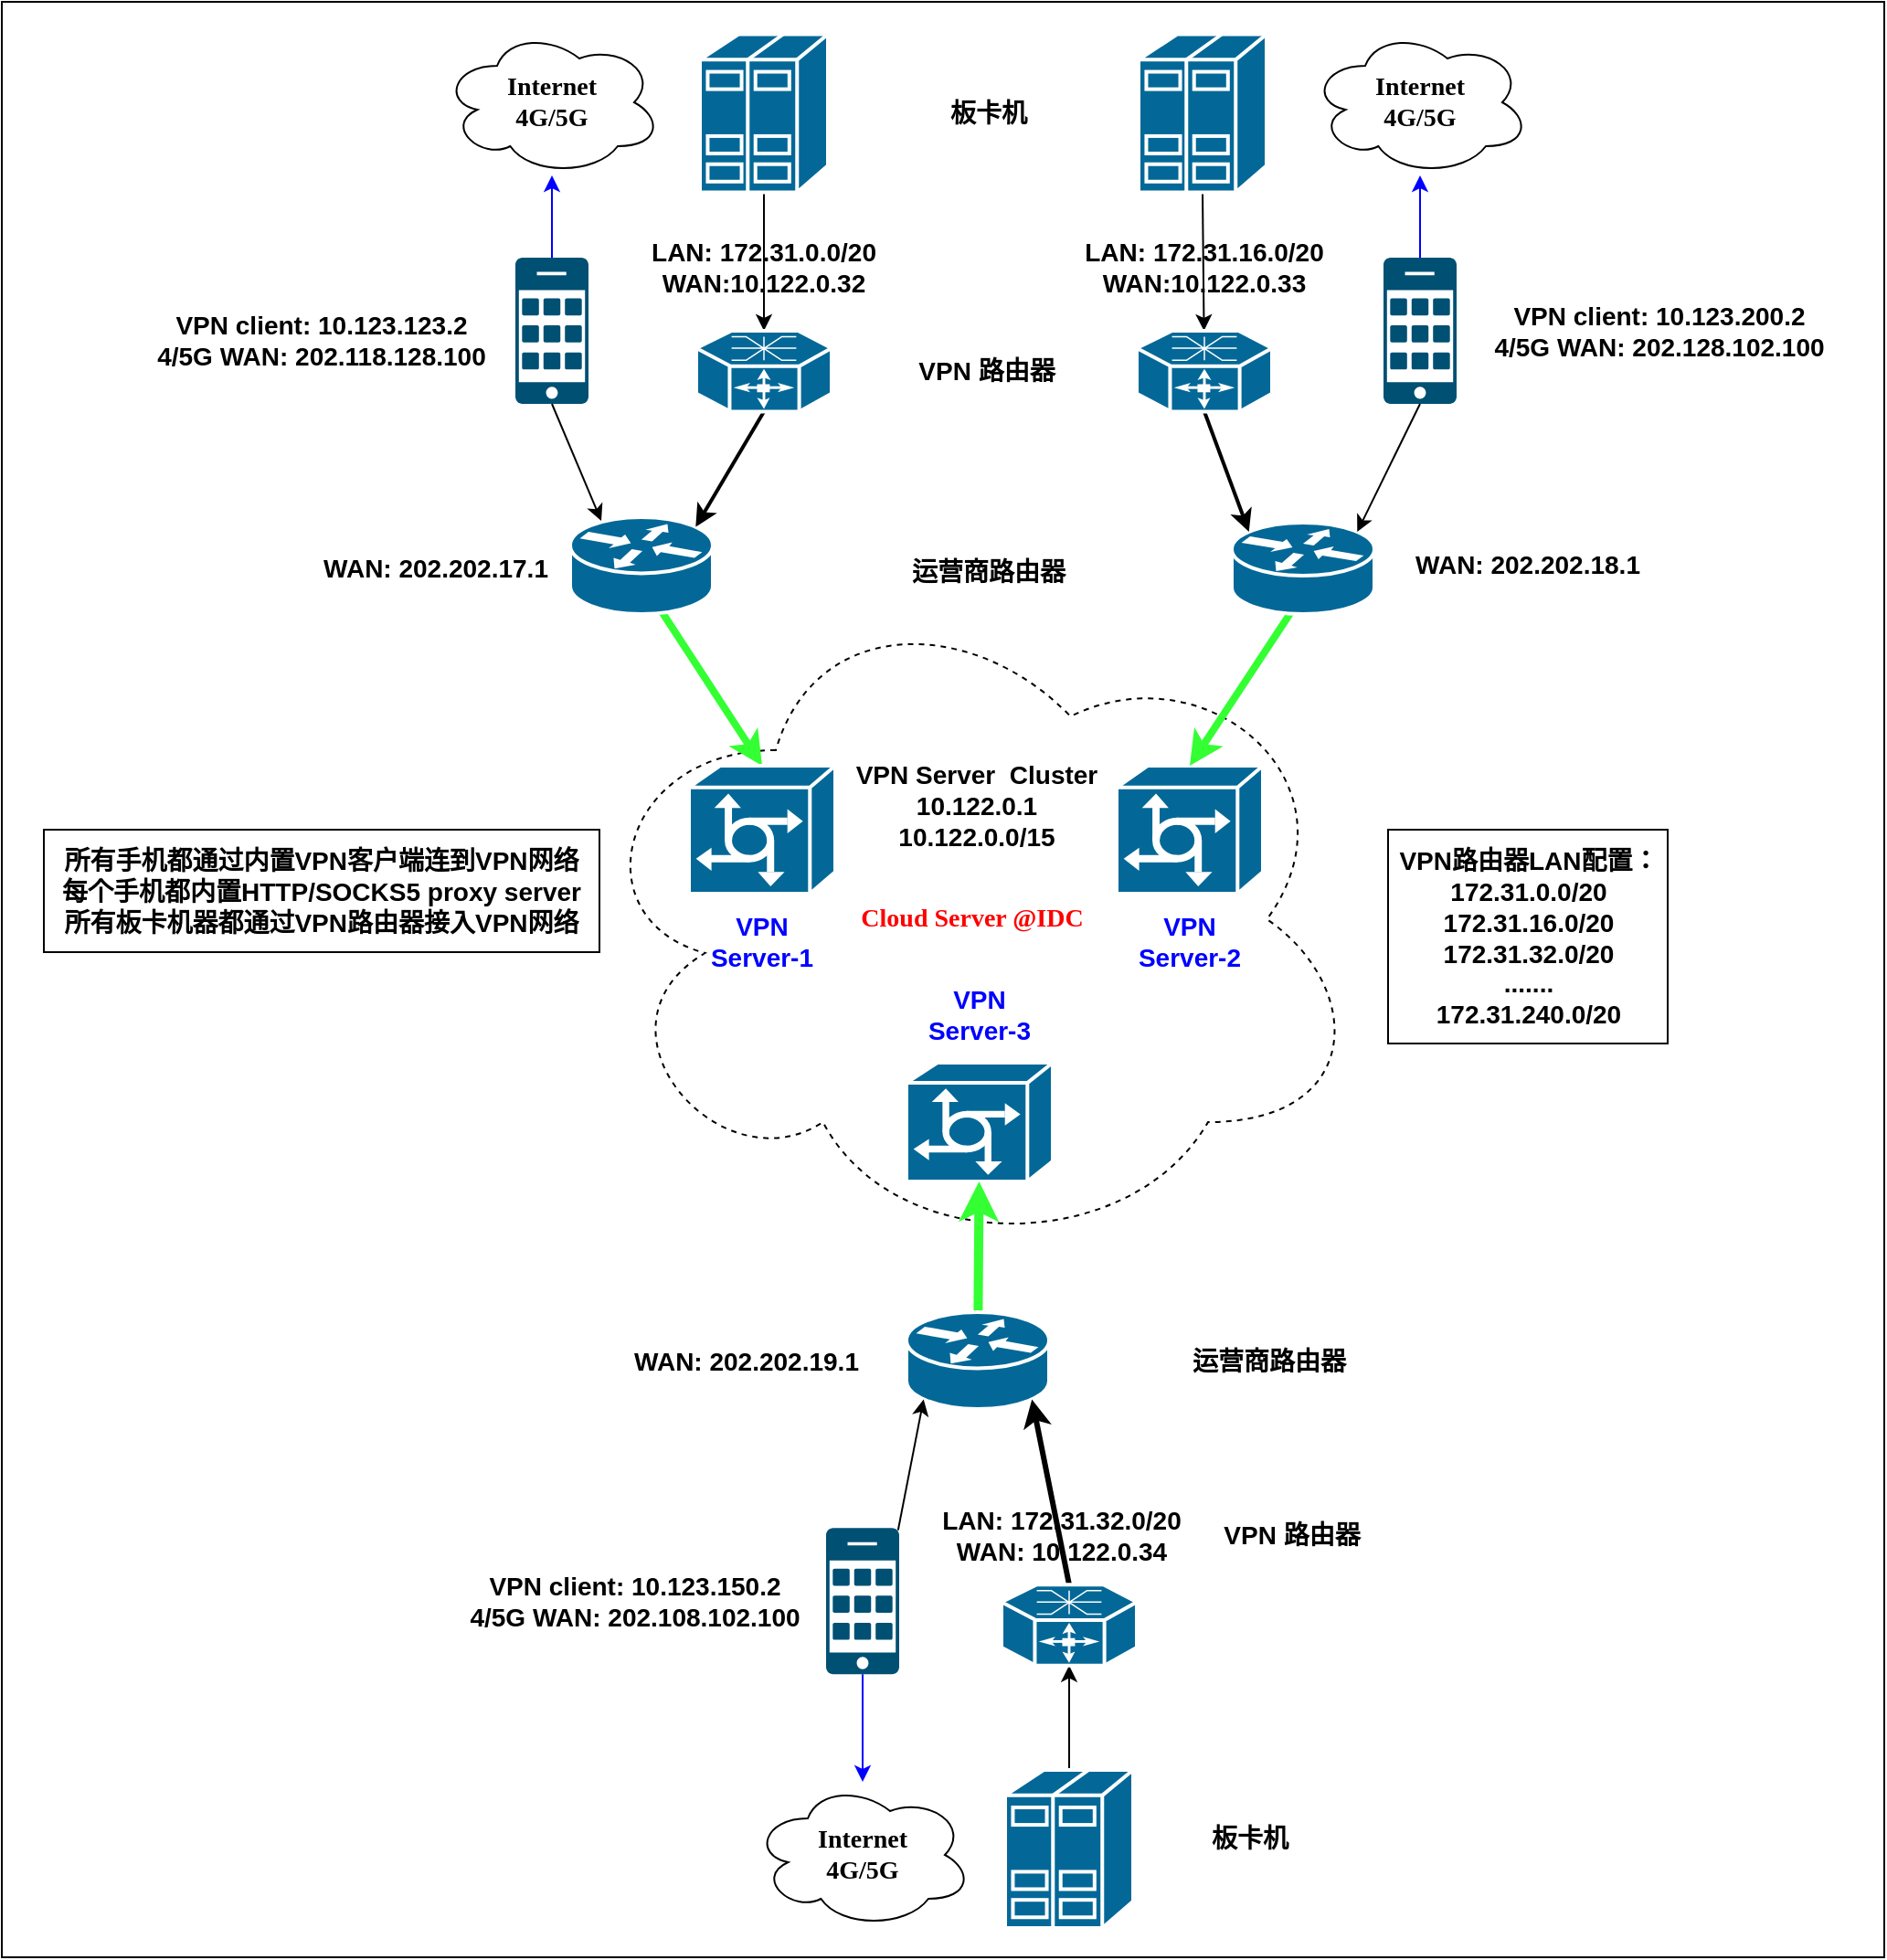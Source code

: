<mxfile version="22.1.18" type="github">
  <diagram name="Page-1" id="c37626ed-c26b-45fb-9056-f9ebc6bb27b6">
    <mxGraphModel dx="1371" dy="820" grid="1" gridSize="10" guides="1" tooltips="1" connect="1" arrows="1" fold="1" page="1" pageScale="1" pageWidth="1100" pageHeight="850" background="none" math="0" shadow="0">
      <root>
        <mxCell id="0" />
        <mxCell id="1" parent="0" />
        <mxCell id="S_sPbkYQBEdyX1OrUYLS-71" value="" style="whiteSpace=wrap;html=1;fontColor=#0000FF;" parent="1" vertex="1">
          <mxGeometry x="380" width="1030" height="1070" as="geometry" />
        </mxCell>
        <mxCell id="1c7a67bf8fd3230f-14" value="&lt;font style=&quot;font-size: 14px;&quot;&gt;&lt;b&gt;Cloud Server @IDC&lt;/b&gt;&lt;/font&gt;" style="ellipse;shape=cloud;whiteSpace=wrap;html=1;rounded=0;shadow=0;comic=0;strokeWidth=1;fontFamily=Verdana;fontSize=12;fontColor=#ff0000;dashed=1;" parent="1" vertex="1">
          <mxGeometry x="696" y="317" width="430" height="370" as="geometry" />
        </mxCell>
        <mxCell id="1c7a67bf8fd3230f-15" value="&lt;font style=&quot;font-size: 14px;&quot;&gt;&lt;b&gt;Internet&lt;br&gt;4G/5G&lt;br&gt;&lt;/b&gt;&lt;/font&gt;" style="ellipse;shape=cloud;whiteSpace=wrap;html=1;rounded=0;shadow=0;comic=0;strokeWidth=1;fontFamily=Verdana;fontSize=12;" parent="1" vertex="1">
          <mxGeometry x="621" y="15" width="120" height="80" as="geometry" />
        </mxCell>
        <mxCell id="S_sPbkYQBEdyX1OrUYLS-35" value="" style="edgeStyle=none;rounded=0;orthogonalLoop=1;jettySize=auto;html=1;entryX=0.5;entryY=0;entryDx=0;entryDy=0;entryPerimeter=0;exitX=0.628;exitY=0.943;exitDx=0;exitDy=0;exitPerimeter=0;strokeColor=#33FF33;strokeWidth=4;" parent="1" source="1c7a67bf8fd3230f-46" target="S_sPbkYQBEdyX1OrUYLS-4" edge="1">
          <mxGeometry relative="1" as="geometry">
            <mxPoint x="767.725" y="335.0" as="sourcePoint" />
            <mxPoint x="798" y="326" as="targetPoint" />
          </mxGeometry>
        </mxCell>
        <mxCell id="1c7a67bf8fd3230f-46" value="" style="shape=mxgraph.cisco.routers.router;html=1;dashed=0;fillColor=#036897;strokeColor=#ffffff;strokeWidth=2;verticalLabelPosition=bottom;verticalAlign=top;rounded=0;shadow=0;comic=0;fontFamily=Verdana;fontSize=12;" parent="1" vertex="1">
          <mxGeometry x="691" y="282" width="78" height="53" as="geometry" />
        </mxCell>
        <mxCell id="uUEsW44nPsR5bQiczD3k-1" value="" style="edgeStyle=orthogonalEdgeStyle;rounded=0;orthogonalLoop=1;jettySize=auto;html=1;strokeColor=#0000FF;" parent="1" source="S_sPbkYQBEdyX1OrUYLS-1" target="1c7a67bf8fd3230f-15" edge="1">
          <mxGeometry relative="1" as="geometry" />
        </mxCell>
        <mxCell id="S_sPbkYQBEdyX1OrUYLS-1" value="" style="sketch=0;points=[[0.015,0.015,0],[0.985,0.015,0],[0.985,0.985,0],[0.015,0.985,0],[0.25,0,0],[0.5,0,0],[0.75,0,0],[1,0.25,0],[1,0.5,0],[1,0.75,0],[0.75,1,0],[0.5,1,0],[0.25,1,0],[0,0.75,0],[0,0.5,0],[0,0.25,0]];verticalLabelPosition=bottom;html=1;verticalAlign=top;aspect=fixed;align=center;pointerEvents=1;shape=mxgraph.cisco19.cell_phone;fillColor=#005073;strokeColor=none;" parent="1" vertex="1">
          <mxGeometry x="661" y="140" width="40" height="80" as="geometry" />
        </mxCell>
        <mxCell id="S_sPbkYQBEdyX1OrUYLS-4" value="" style="shape=mxgraph.cisco.servers.communications_server;sketch=0;html=1;pointerEvents=1;dashed=0;fillColor=#036897;strokeColor=#ffffff;strokeWidth=2;verticalLabelPosition=bottom;verticalAlign=top;align=center;outlineConnect=0;" parent="1" vertex="1">
          <mxGeometry x="756" y="418" width="80" height="70" as="geometry" />
        </mxCell>
        <mxCell id="S_sPbkYQBEdyX1OrUYLS-48" style="edgeStyle=none;rounded=0;orthogonalLoop=1;jettySize=auto;html=1;exitX=0.5;exitY=1;exitDx=0;exitDy=0;exitPerimeter=0;" parent="1" source="S_sPbkYQBEdyX1OrUYLS-5" target="S_sPbkYQBEdyX1OrUYLS-47" edge="1">
          <mxGeometry relative="1" as="geometry" />
        </mxCell>
        <mxCell id="S_sPbkYQBEdyX1OrUYLS-5" value="" style="shape=mxgraph.cisco.servers.standard_host;sketch=0;html=1;pointerEvents=1;dashed=0;fillColor=#036897;strokeColor=#ffffff;strokeWidth=2;verticalLabelPosition=bottom;verticalAlign=top;align=center;outlineConnect=0;" parent="1" vertex="1">
          <mxGeometry x="762" y="17.75" width="70" height="86.5" as="geometry" />
        </mxCell>
        <mxCell id="S_sPbkYQBEdyX1OrUYLS-7" style="edgeStyle=none;rounded=0;orthogonalLoop=1;jettySize=auto;html=1;exitX=0.5;exitY=1;exitDx=0;exitDy=0;exitPerimeter=0;entryX=0.218;entryY=0.038;entryDx=0;entryDy=0;entryPerimeter=0;" parent="1" source="S_sPbkYQBEdyX1OrUYLS-1" target="1c7a67bf8fd3230f-46" edge="1">
          <mxGeometry relative="1" as="geometry" />
        </mxCell>
        <mxCell id="S_sPbkYQBEdyX1OrUYLS-8" style="edgeStyle=none;rounded=0;orthogonalLoop=1;jettySize=auto;html=1;entryX=0.88;entryY=0.1;entryDx=0;entryDy=0;entryPerimeter=0;exitX=0.5;exitY=1;exitDx=0;exitDy=0;exitPerimeter=0;strokeWidth=2;" parent="1" source="S_sPbkYQBEdyX1OrUYLS-47" target="1c7a67bf8fd3230f-46" edge="1">
          <mxGeometry relative="1" as="geometry">
            <mxPoint x="800" y="220" as="sourcePoint" />
          </mxGeometry>
        </mxCell>
        <mxCell id="S_sPbkYQBEdyX1OrUYLS-10" value="" style="shape=mxgraph.cisco.servers.communications_server;sketch=0;html=1;pointerEvents=1;dashed=0;fillColor=#036897;strokeColor=#ffffff;strokeWidth=2;verticalLabelPosition=bottom;verticalAlign=top;align=center;outlineConnect=0;" parent="1" vertex="1">
          <mxGeometry x="990" y="418" width="80" height="70" as="geometry" />
        </mxCell>
        <mxCell id="S_sPbkYQBEdyX1OrUYLS-11" value="" style="shape=mxgraph.cisco.servers.communications_server;sketch=0;html=1;pointerEvents=1;dashed=0;fillColor=#036897;strokeColor=#ffffff;strokeWidth=2;verticalLabelPosition=bottom;verticalAlign=top;align=center;outlineConnect=0;" parent="1" vertex="1">
          <mxGeometry x="875" y="580.5" width="80" height="65" as="geometry" />
        </mxCell>
        <mxCell id="S_sPbkYQBEdyX1OrUYLS-12" value="&lt;font style=&quot;font-size: 14px;&quot;&gt;&lt;b&gt;VPN Server-1&lt;/b&gt;&lt;/font&gt;" style="text;strokeColor=none;align=center;fillColor=#FFFFFF;html=1;verticalAlign=middle;whiteSpace=wrap;rounded=0;fontColor=#0000FF;" parent="1" vertex="1">
          <mxGeometry x="766" y="499" width="60" height="30" as="geometry" />
        </mxCell>
        <mxCell id="S_sPbkYQBEdyX1OrUYLS-13" value="&lt;font style=&quot;font-size: 14px;&quot;&gt;&lt;b&gt;VPN Server-3&lt;/b&gt;&lt;/font&gt;" style="text;strokeColor=none;align=center;fillColor=#FFFFFF;html=1;verticalAlign=middle;whiteSpace=wrap;rounded=0;fontColor=#0000FF;" parent="1" vertex="1">
          <mxGeometry x="885" y="539" width="60" height="30" as="geometry" />
        </mxCell>
        <mxCell id="S_sPbkYQBEdyX1OrUYLS-14" value="&lt;font style=&quot;font-size: 14px;&quot;&gt;&lt;b&gt;VPN Server-2&lt;/b&gt;&lt;/font&gt;" style="text;strokeColor=none;align=center;fillColor=#FFFFFF;html=1;verticalAlign=middle;whiteSpace=wrap;rounded=0;fontColor=#0000FF;" parent="1" vertex="1">
          <mxGeometry x="1000" y="499" width="60" height="30" as="geometry" />
        </mxCell>
        <mxCell id="S_sPbkYQBEdyX1OrUYLS-17" value="&lt;font style=&quot;font-size: 14px;&quot;&gt;&lt;b&gt;Internet&lt;br&gt;4G/5G&lt;br&gt;&lt;/b&gt;&lt;/font&gt;" style="ellipse;shape=cloud;whiteSpace=wrap;html=1;rounded=0;shadow=0;comic=0;strokeWidth=1;fontFamily=Verdana;fontSize=12;" parent="1" vertex="1">
          <mxGeometry x="1096" y="15" width="120" height="80" as="geometry" />
        </mxCell>
        <mxCell id="S_sPbkYQBEdyX1OrUYLS-58" value="" style="edgeStyle=none;rounded=0;orthogonalLoop=1;jettySize=auto;html=1;entryX=0.5;entryY=0;entryDx=0;entryDy=0;entryPerimeter=0;exitX=0.416;exitY=0.977;exitDx=0;exitDy=0;exitPerimeter=0;strokeColor=#33FF33;strokeWidth=4;" parent="1" source="S_sPbkYQBEdyX1OrUYLS-18" target="S_sPbkYQBEdyX1OrUYLS-10" edge="1">
          <mxGeometry relative="1" as="geometry">
            <mxPoint x="1110" y="332" as="sourcePoint" />
            <Array as="points" />
          </mxGeometry>
        </mxCell>
        <mxCell id="S_sPbkYQBEdyX1OrUYLS-18" value="" style="shape=mxgraph.cisco.routers.router;html=1;dashed=0;fillColor=#036897;strokeColor=#ffffff;strokeWidth=2;verticalLabelPosition=bottom;verticalAlign=top;rounded=0;shadow=0;comic=0;fontFamily=Verdana;fontSize=12;" parent="1" vertex="1">
          <mxGeometry x="1053" y="285" width="78" height="50" as="geometry" />
        </mxCell>
        <mxCell id="uUEsW44nPsR5bQiczD3k-3" value="" style="edgeStyle=orthogonalEdgeStyle;rounded=0;orthogonalLoop=1;jettySize=auto;html=1;strokeColor=#0000FF;" parent="1" source="S_sPbkYQBEdyX1OrUYLS-19" target="S_sPbkYQBEdyX1OrUYLS-17" edge="1">
          <mxGeometry relative="1" as="geometry" />
        </mxCell>
        <mxCell id="S_sPbkYQBEdyX1OrUYLS-19" value="" style="sketch=0;points=[[0.015,0.015,0],[0.985,0.015,0],[0.985,0.985,0],[0.015,0.985,0],[0.25,0,0],[0.5,0,0],[0.75,0,0],[1,0.25,0],[1,0.5,0],[1,0.75,0],[0.75,1,0],[0.5,1,0],[0.25,1,0],[0,0.75,0],[0,0.5,0],[0,0.25,0]];verticalLabelPosition=bottom;html=1;verticalAlign=top;aspect=fixed;align=center;pointerEvents=1;shape=mxgraph.cisco19.cell_phone;fillColor=#005073;strokeColor=none;" parent="1" vertex="1">
          <mxGeometry x="1136" y="140" width="40" height="80" as="geometry" />
        </mxCell>
        <mxCell id="S_sPbkYQBEdyX1OrUYLS-51" style="edgeStyle=none;rounded=0;orthogonalLoop=1;jettySize=auto;html=1;exitX=0.5;exitY=1;exitDx=0;exitDy=0;exitPerimeter=0;" parent="1" source="S_sPbkYQBEdyX1OrUYLS-20" target="S_sPbkYQBEdyX1OrUYLS-50" edge="1">
          <mxGeometry relative="1" as="geometry">
            <mxPoint x="1030" y="120" as="sourcePoint" />
          </mxGeometry>
        </mxCell>
        <mxCell id="S_sPbkYQBEdyX1OrUYLS-20" value="" style="shape=mxgraph.cisco.servers.standard_host;sketch=0;html=1;pointerEvents=1;dashed=0;fillColor=#036897;strokeColor=#ffffff;strokeWidth=2;verticalLabelPosition=bottom;verticalAlign=top;align=center;outlineConnect=0;" parent="1" vertex="1">
          <mxGeometry x="1002" y="17.75" width="70" height="86.5" as="geometry" />
        </mxCell>
        <mxCell id="S_sPbkYQBEdyX1OrUYLS-21" style="edgeStyle=none;rounded=0;orthogonalLoop=1;jettySize=auto;html=1;exitX=0.5;exitY=1;exitDx=0;exitDy=0;exitPerimeter=0;entryX=0.88;entryY=0.1;entryDx=0;entryDy=0;entryPerimeter=0;" parent="1" source="S_sPbkYQBEdyX1OrUYLS-19" target="S_sPbkYQBEdyX1OrUYLS-18" edge="1">
          <mxGeometry relative="1" as="geometry" />
        </mxCell>
        <mxCell id="S_sPbkYQBEdyX1OrUYLS-22" style="edgeStyle=none;rounded=0;orthogonalLoop=1;jettySize=auto;html=1;entryX=0.12;entryY=0.1;entryDx=0;entryDy=0;entryPerimeter=0;exitX=0.5;exitY=1;exitDx=0;exitDy=0;exitPerimeter=0;strokeWidth=2;" parent="1" source="S_sPbkYQBEdyX1OrUYLS-50" target="S_sPbkYQBEdyX1OrUYLS-18" edge="1">
          <mxGeometry relative="1" as="geometry">
            <mxPoint x="1080" y="210" as="sourcePoint" />
          </mxGeometry>
        </mxCell>
        <mxCell id="S_sPbkYQBEdyX1OrUYLS-25" value="&lt;font style=&quot;font-size: 14px;&quot;&gt;&lt;b&gt;Internet&lt;br&gt;4G/5G&lt;br&gt;&lt;/b&gt;&lt;/font&gt;" style="ellipse;shape=cloud;whiteSpace=wrap;html=1;rounded=0;shadow=0;comic=0;strokeWidth=1;fontFamily=Verdana;fontSize=12;" parent="1" vertex="1">
          <mxGeometry x="791" y="974" width="120" height="80" as="geometry" />
        </mxCell>
        <mxCell id="S_sPbkYQBEdyX1OrUYLS-56" value="" style="edgeStyle=none;rounded=0;orthogonalLoop=1;jettySize=auto;html=1;strokeColor=#33FF33;strokeWidth=5;" parent="1" source="S_sPbkYQBEdyX1OrUYLS-26" target="S_sPbkYQBEdyX1OrUYLS-11" edge="1">
          <mxGeometry relative="1" as="geometry" />
        </mxCell>
        <mxCell id="S_sPbkYQBEdyX1OrUYLS-26" value="" style="shape=mxgraph.cisco.routers.router;html=1;dashed=0;fillColor=#036897;strokeColor=#ffffff;strokeWidth=2;verticalLabelPosition=bottom;verticalAlign=top;rounded=0;shadow=0;comic=0;fontFamily=Verdana;fontSize=12;" parent="1" vertex="1">
          <mxGeometry x="875" y="717" width="78" height="53" as="geometry" />
        </mxCell>
        <mxCell id="uUEsW44nPsR5bQiczD3k-4" value="" style="edgeStyle=orthogonalEdgeStyle;rounded=0;orthogonalLoop=1;jettySize=auto;html=1;strokeColor=#0000FF;" parent="1" source="S_sPbkYQBEdyX1OrUYLS-27" target="S_sPbkYQBEdyX1OrUYLS-25" edge="1">
          <mxGeometry relative="1" as="geometry" />
        </mxCell>
        <mxCell id="S_sPbkYQBEdyX1OrUYLS-27" value="" style="sketch=0;points=[[0.015,0.015,0],[0.985,0.015,0],[0.985,0.985,0],[0.015,0.985,0],[0.25,0,0],[0.5,0,0],[0.75,0,0],[1,0.25,0],[1,0.5,0],[1,0.75,0],[0.75,1,0],[0.5,1,0],[0.25,1,0],[0,0.75,0],[0,0.5,0],[0,0.25,0]];verticalLabelPosition=bottom;html=1;verticalAlign=top;aspect=fixed;align=center;pointerEvents=1;shape=mxgraph.cisco19.cell_phone;fillColor=#005073;strokeColor=none;" parent="1" vertex="1">
          <mxGeometry x="831" y="835.12" width="40" height="80" as="geometry" />
        </mxCell>
        <mxCell id="S_sPbkYQBEdyX1OrUYLS-61" value="" style="edgeStyle=none;rounded=0;orthogonalLoop=1;jettySize=auto;html=1;" parent="1" source="S_sPbkYQBEdyX1OrUYLS-28" target="S_sPbkYQBEdyX1OrUYLS-59" edge="1">
          <mxGeometry relative="1" as="geometry" />
        </mxCell>
        <mxCell id="S_sPbkYQBEdyX1OrUYLS-28" value="" style="shape=mxgraph.cisco.servers.standard_host;sketch=0;html=1;pointerEvents=1;dashed=0;fillColor=#036897;strokeColor=#ffffff;strokeWidth=2;verticalLabelPosition=bottom;verticalAlign=top;align=center;outlineConnect=0;" parent="1" vertex="1">
          <mxGeometry x="929" y="967.5" width="70" height="86.5" as="geometry" />
        </mxCell>
        <mxCell id="S_sPbkYQBEdyX1OrUYLS-29" style="edgeStyle=none;rounded=0;orthogonalLoop=1;jettySize=auto;html=1;exitX=0.985;exitY=0.015;exitDx=0;exitDy=0;exitPerimeter=0;entryX=0.12;entryY=0.9;entryDx=0;entryDy=0;entryPerimeter=0;" parent="1" source="S_sPbkYQBEdyX1OrUYLS-27" target="S_sPbkYQBEdyX1OrUYLS-26" edge="1">
          <mxGeometry relative="1" as="geometry">
            <mxPoint x="861" y="810.12" as="sourcePoint" />
            <mxPoint x="890" y="786" as="targetPoint" />
          </mxGeometry>
        </mxCell>
        <mxCell id="S_sPbkYQBEdyX1OrUYLS-30" style="edgeStyle=none;rounded=0;orthogonalLoop=1;jettySize=auto;html=1;exitX=0.5;exitY=0;exitDx=0;exitDy=0;exitPerimeter=0;entryX=0.88;entryY=0.9;entryDx=0;entryDy=0;entryPerimeter=0;strokeWidth=3;" parent="1" source="S_sPbkYQBEdyX1OrUYLS-59" target="S_sPbkYQBEdyX1OrUYLS-26" edge="1">
          <mxGeometry relative="1" as="geometry">
            <mxPoint x="962.5" y="829.17" as="sourcePoint" />
            <mxPoint x="958" y="776" as="targetPoint" />
          </mxGeometry>
        </mxCell>
        <mxCell id="S_sPbkYQBEdyX1OrUYLS-36" value="&lt;font style=&quot;font-size: 14px;&quot;&gt;&lt;b&gt;板卡机&lt;/b&gt;&lt;/font&gt;" style="text;strokeColor=none;align=center;fillColor=#FFFFFF;html=1;verticalAlign=middle;whiteSpace=wrap;rounded=0;" parent="1" vertex="1">
          <mxGeometry x="890" y="46" width="60" height="30" as="geometry" />
        </mxCell>
        <mxCell id="S_sPbkYQBEdyX1OrUYLS-37" value="&lt;font style=&quot;font-size: 14px;&quot;&gt;&lt;b&gt;运营商路由器&lt;/b&gt;&lt;/font&gt;" style="text;strokeColor=none;align=center;fillColor=#FFFFFF;html=1;verticalAlign=middle;whiteSpace=wrap;rounded=0;" parent="1" vertex="1">
          <mxGeometry x="870" y="296.75" width="100" height="30" as="geometry" />
        </mxCell>
        <mxCell id="S_sPbkYQBEdyX1OrUYLS-38" value="&lt;font style=&quot;font-size: 14px;&quot;&gt;&lt;b&gt;WAN: 202.202.17.1&lt;/b&gt;&lt;/font&gt;" style="text;strokeColor=none;align=center;fillColor=none;html=1;verticalAlign=middle;whiteSpace=wrap;rounded=0;" parent="1" vertex="1">
          <mxGeometry x="550" y="296.75" width="135" height="26.5" as="geometry" />
        </mxCell>
        <mxCell id="S_sPbkYQBEdyX1OrUYLS-39" value="&lt;font style=&quot;font-size: 14px;&quot;&gt;&lt;b&gt;WAN: 202.202.18.1&lt;/b&gt;&lt;/font&gt;" style="text;strokeColor=none;align=center;fillColor=none;html=1;verticalAlign=middle;whiteSpace=wrap;rounded=0;" parent="1" vertex="1">
          <mxGeometry x="1150" y="293.25" width="130" height="28.75" as="geometry" />
        </mxCell>
        <mxCell id="S_sPbkYQBEdyX1OrUYLS-40" value="&lt;font style=&quot;font-size: 14px;&quot;&gt;&lt;b&gt;WAN: 202.202.19.1&lt;/b&gt;&lt;/font&gt;" style="text;strokeColor=none;align=center;fillColor=none;html=1;verticalAlign=middle;whiteSpace=wrap;rounded=0;" parent="1" vertex="1">
          <mxGeometry x="720" y="728" width="135" height="31" as="geometry" />
        </mxCell>
        <mxCell id="S_sPbkYQBEdyX1OrUYLS-41" value="&lt;font style=&quot;font-size: 14px;&quot;&gt;&lt;b&gt;VPN client: 10.123.123.2&lt;br&gt;4/5G WAN: 202.118.128.100&lt;br&gt;&lt;/b&gt;&lt;/font&gt;" style="text;strokeColor=none;align=center;fillColor=none;html=1;verticalAlign=middle;whiteSpace=wrap;rounded=0;" parent="1" vertex="1">
          <mxGeometry x="456" y="160" width="198" height="50" as="geometry" />
        </mxCell>
        <mxCell id="S_sPbkYQBEdyX1OrUYLS-42" value="&lt;font style=&quot;font-size: 14px;&quot;&gt;&lt;b&gt;VPN client: 10.123.200.2&lt;br&gt;4/5G WAN: 202.128.102.100&lt;br&gt;&lt;/b&gt;&lt;/font&gt;" style="text;strokeColor=none;align=center;fillColor=none;html=1;verticalAlign=middle;whiteSpace=wrap;rounded=0;" parent="1" vertex="1">
          <mxGeometry x="1187" y="155" width="200" height="50" as="geometry" />
        </mxCell>
        <mxCell id="S_sPbkYQBEdyX1OrUYLS-43" value="&lt;font style=&quot;font-size: 14px;&quot;&gt;&lt;b&gt;VPN client: 10.123.150.2&lt;br&gt;4/5G WAN: 202.108.102.100&lt;br&gt;&lt;/b&gt;&lt;/font&gt;" style="text;strokeColor=none;align=center;fillColor=none;html=1;verticalAlign=middle;whiteSpace=wrap;rounded=0;" parent="1" vertex="1">
          <mxGeometry x="627" y="850" width="199" height="50.87" as="geometry" />
        </mxCell>
        <mxCell id="S_sPbkYQBEdyX1OrUYLS-44" value="&lt;font style=&quot;font-size: 14px;&quot;&gt;&lt;b&gt;VPN Server&amp;nbsp; Cluster 10.122.0.1&lt;br&gt;10.122.0.0/15&lt;/b&gt;&lt;/font&gt;" style="text;strokeColor=none;align=center;fillColor=#FFFFFF;html=1;verticalAlign=middle;whiteSpace=wrap;rounded=0;" parent="1" vertex="1">
          <mxGeometry x="845.5" y="410" width="134.5" height="60" as="geometry" />
        </mxCell>
        <mxCell id="S_sPbkYQBEdyX1OrUYLS-46" value="&lt;b&gt;&lt;font face=&quot;Helvetica&quot; style=&quot;font-size: 14px;&quot;&gt;所有手机都通过内置VPN客户端连到VPN网络&lt;br&gt;&lt;/font&gt;&lt;font style=&quot;font-size: 14px;&quot;&gt;每个手机都内置HTTP/SOCKS5 proxy server&lt;/font&gt;&lt;/b&gt;&lt;font face=&quot;Helvetica&quot; style=&quot;font-size: 14px;&quot;&gt;&lt;b&gt;&lt;br&gt;所有板卡机器都通过VPN路由器接入VPN网络&lt;/b&gt;&lt;br&gt;&lt;/font&gt;" style="whiteSpace=wrap;html=1;fillColor=#FFFFFF;" parent="1" vertex="1">
          <mxGeometry x="403" y="453" width="304" height="67" as="geometry" />
        </mxCell>
        <mxCell id="S_sPbkYQBEdyX1OrUYLS-47" value="" style="shape=mxgraph.cisco.routers.optical_services_router;sketch=0;html=1;pointerEvents=1;dashed=0;fillColor=#036897;strokeColor=#ffffff;strokeWidth=2;verticalLabelPosition=bottom;verticalAlign=top;align=center;outlineConnect=0;" parent="1" vertex="1">
          <mxGeometry x="760" y="180" width="74" height="44.25" as="geometry" />
        </mxCell>
        <mxCell id="S_sPbkYQBEdyX1OrUYLS-49" value="&lt;font style=&quot;font-size: 14px;&quot;&gt;&lt;b&gt;VPN 路由器&lt;/b&gt;&lt;/font&gt;" style="text;strokeColor=#FFFFFF;align=center;fillColor=#FFFFFF;html=1;verticalAlign=middle;whiteSpace=wrap;rounded=0;fontColor=#000000;" parent="1" vertex="1">
          <mxGeometry x="869" y="187.12" width="100" height="30" as="geometry" />
        </mxCell>
        <mxCell id="S_sPbkYQBEdyX1OrUYLS-50" value="" style="shape=mxgraph.cisco.routers.optical_services_router;sketch=0;html=1;pointerEvents=1;dashed=0;fillColor=#036897;strokeColor=#ffffff;strokeWidth=2;verticalLabelPosition=bottom;verticalAlign=top;align=center;outlineConnect=0;" parent="1" vertex="1">
          <mxGeometry x="1001" y="180" width="74" height="44.25" as="geometry" />
        </mxCell>
        <mxCell id="S_sPbkYQBEdyX1OrUYLS-59" value="" style="shape=mxgraph.cisco.routers.optical_services_router;sketch=0;html=1;pointerEvents=1;dashed=0;fillColor=#036897;strokeColor=#ffffff;strokeWidth=2;verticalLabelPosition=bottom;verticalAlign=top;align=center;outlineConnect=0;" parent="1" vertex="1">
          <mxGeometry x="927" y="866.12" width="74" height="44.25" as="geometry" />
        </mxCell>
        <mxCell id="S_sPbkYQBEdyX1OrUYLS-62" value="&lt;font style=&quot;font-size: 14px;&quot;&gt;&lt;b&gt;运营商路由器&lt;/b&gt;&lt;/font&gt;" style="text;strokeColor=none;align=center;fillColor=#FFFFFF;html=1;verticalAlign=middle;whiteSpace=wrap;rounded=0;" parent="1" vertex="1">
          <mxGeometry x="1021" y="729" width="105" height="30" as="geometry" />
        </mxCell>
        <mxCell id="S_sPbkYQBEdyX1OrUYLS-63" value="&lt;font style=&quot;font-size: 14px;&quot;&gt;&lt;b&gt;VPN 路由器&lt;/b&gt;&lt;/font&gt;" style="text;strokeColor=none;align=center;fillColor=#FFFFFF;html=1;verticalAlign=middle;whiteSpace=wrap;rounded=0;fontColor=#000000;" parent="1" vertex="1">
          <mxGeometry x="1036" y="824" width="100" height="30" as="geometry" />
        </mxCell>
        <mxCell id="S_sPbkYQBEdyX1OrUYLS-70" value="&lt;font style=&quot;font-size: 14px;&quot;&gt;&lt;b&gt;板卡机&lt;/b&gt;&lt;/font&gt;" style="text;strokeColor=none;align=center;fillColor=#FFFFFF;html=1;verticalAlign=middle;whiteSpace=wrap;rounded=0;" parent="1" vertex="1">
          <mxGeometry x="1033" y="990" width="60" height="30" as="geometry" />
        </mxCell>
        <mxCell id="S_sPbkYQBEdyX1OrUYLS-72" value="&lt;font style=&quot;font-size: 14px;&quot;&gt;&lt;b&gt;LAN: 172.31.0.0/20&lt;br&gt;WAN:10.122.0.32&lt;br&gt;&lt;/b&gt;&lt;/font&gt;" style="text;strokeColor=none;align=center;fillColor=none;html=1;verticalAlign=middle;whiteSpace=wrap;rounded=0;" parent="1" vertex="1">
          <mxGeometry x="727" y="130" width="140" height="30" as="geometry" />
        </mxCell>
        <mxCell id="S_sPbkYQBEdyX1OrUYLS-73" value="&lt;font style=&quot;font-size: 14px;&quot;&gt;&lt;b&gt;LAN: 172.31.16.0/20&lt;br&gt;WAN:10.122.0.33&lt;br&gt;&lt;/b&gt;&lt;/font&gt;" style="text;strokeColor=none;align=center;fillColor=none;html=1;verticalAlign=middle;whiteSpace=wrap;rounded=0;" parent="1" vertex="1">
          <mxGeometry x="968" y="130" width="140" height="30" as="geometry" />
        </mxCell>
        <mxCell id="S_sPbkYQBEdyX1OrUYLS-74" value="&lt;font style=&quot;font-size: 14px;&quot;&gt;&lt;b&gt;LAN: 172.31.32.0/20&lt;br&gt;WAN: 10.122.0.34&lt;br&gt;&lt;/b&gt;&lt;/font&gt;" style="text;strokeColor=none;align=center;fillColor=none;html=1;verticalAlign=middle;whiteSpace=wrap;rounded=0;" parent="1" vertex="1">
          <mxGeometry x="890" y="824" width="140" height="30" as="geometry" />
        </mxCell>
        <mxCell id="S_sPbkYQBEdyX1OrUYLS-77" value="&lt;font face=&quot;Helvetica&quot; style=&quot;font-size: 14px;&quot;&gt;&lt;b&gt;VPN路由器LAN配置：&lt;br&gt;172.31.0.0/20&lt;br&gt;172.31.16.0/20&lt;br&gt;172.31.32.0/20&lt;br&gt;.......&lt;br&gt;172.31.240.0/20&lt;/b&gt;&lt;br&gt;&lt;/font&gt;" style="whiteSpace=wrap;html=1;fillColor=#FFFFFF;" parent="1" vertex="1">
          <mxGeometry x="1138.5" y="453" width="153" height="117" as="geometry" />
        </mxCell>
      </root>
    </mxGraphModel>
  </diagram>
</mxfile>
